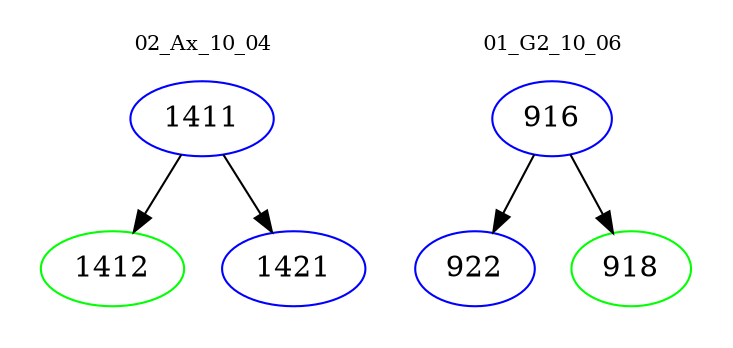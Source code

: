 digraph{
subgraph cluster_0 {
color = white
label = "02_Ax_10_04";
fontsize=10;
T0_1411 [label="1411", color="blue"]
T0_1411 -> T0_1412 [color="black"]
T0_1412 [label="1412", color="green"]
T0_1411 -> T0_1421 [color="black"]
T0_1421 [label="1421", color="blue"]
}
subgraph cluster_1 {
color = white
label = "01_G2_10_06";
fontsize=10;
T1_916 [label="916", color="blue"]
T1_916 -> T1_922 [color="black"]
T1_922 [label="922", color="blue"]
T1_916 -> T1_918 [color="black"]
T1_918 [label="918", color="green"]
}
}

